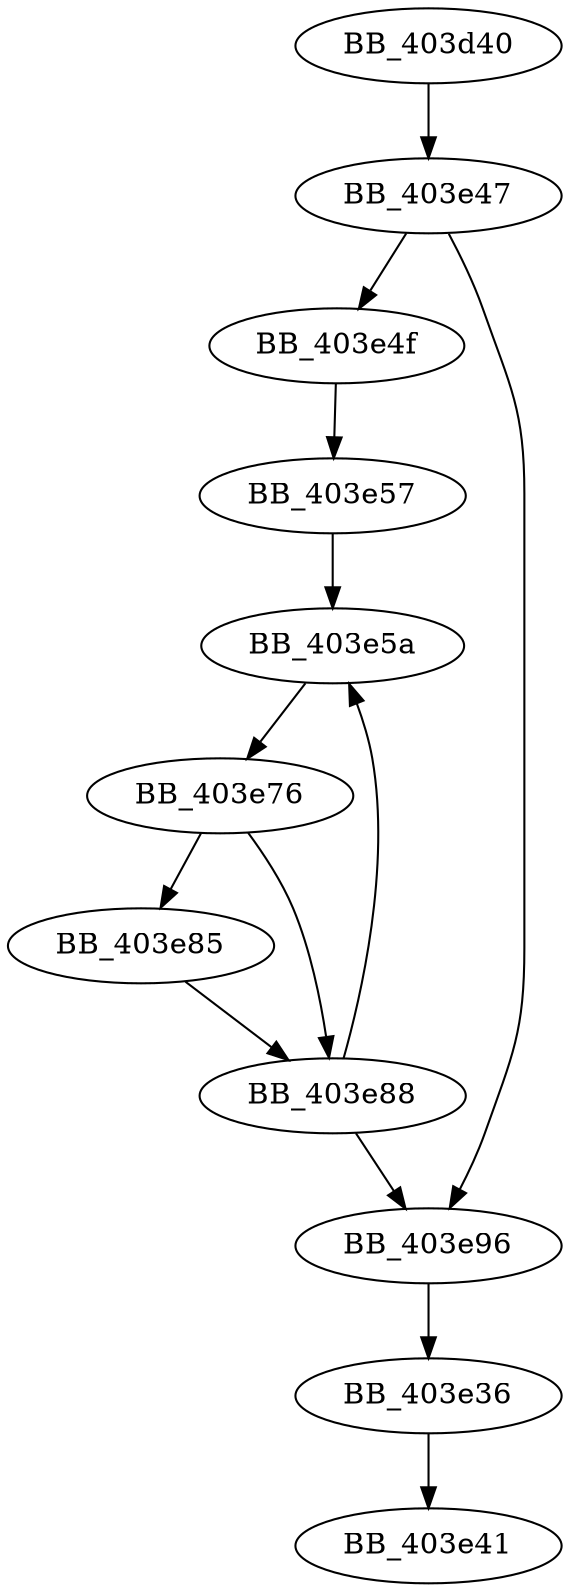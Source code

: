 DiGraph sub_403D40{
BB_403d40->BB_403e47
BB_403e36->BB_403e41
BB_403e47->BB_403e4f
BB_403e47->BB_403e96
BB_403e4f->BB_403e57
BB_403e57->BB_403e5a
BB_403e5a->BB_403e76
BB_403e76->BB_403e85
BB_403e76->BB_403e88
BB_403e85->BB_403e88
BB_403e88->BB_403e5a
BB_403e88->BB_403e96
BB_403e96->BB_403e36
}
